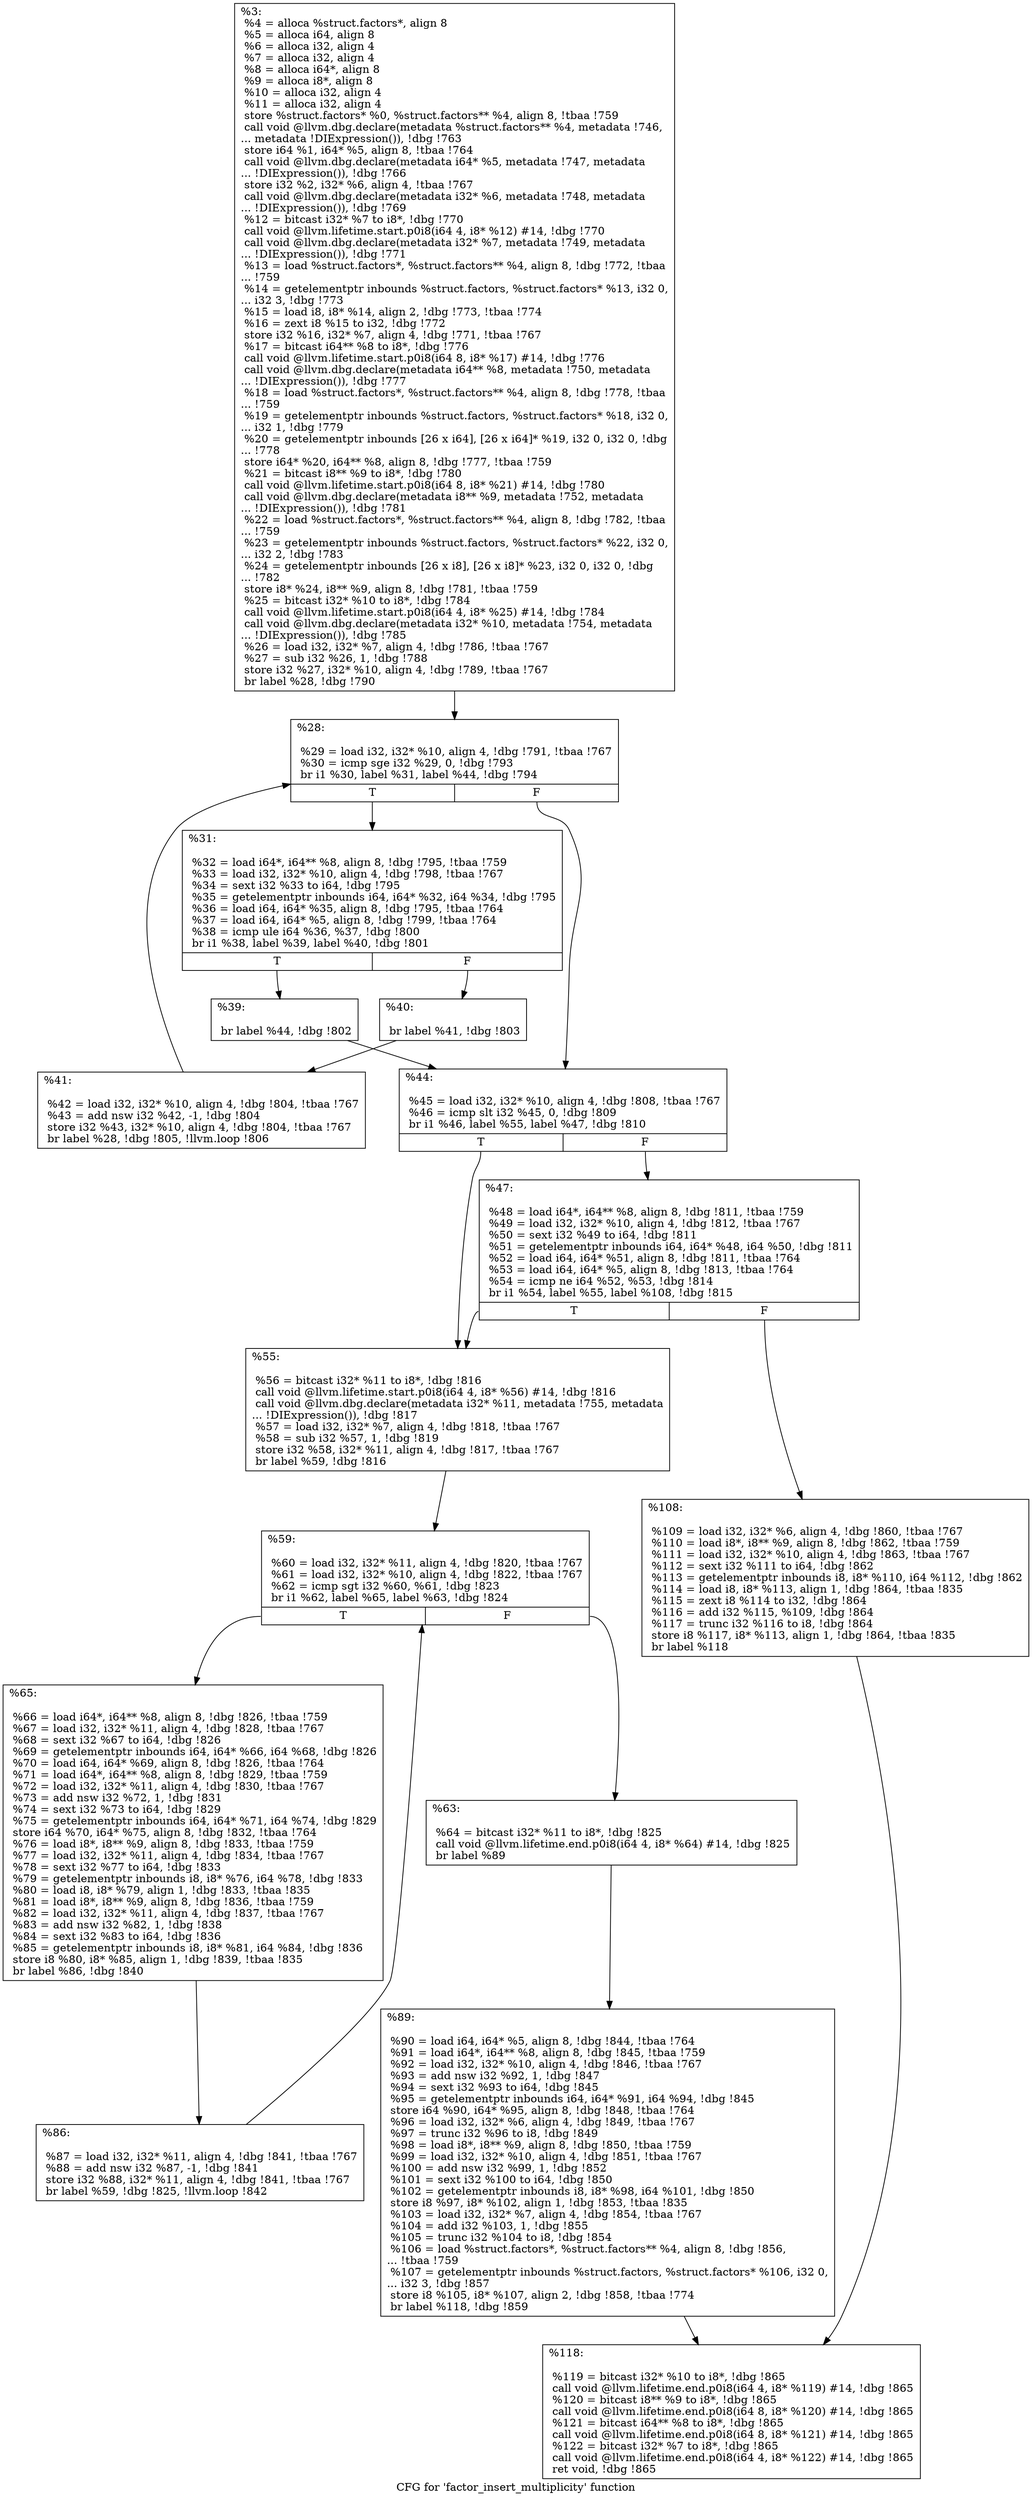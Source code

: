 digraph "CFG for 'factor_insert_multiplicity' function" {
	label="CFG for 'factor_insert_multiplicity' function";

	Node0x1760e20 [shape=record,label="{%3:\l  %4 = alloca %struct.factors*, align 8\l  %5 = alloca i64, align 8\l  %6 = alloca i32, align 4\l  %7 = alloca i32, align 4\l  %8 = alloca i64*, align 8\l  %9 = alloca i8*, align 8\l  %10 = alloca i32, align 4\l  %11 = alloca i32, align 4\l  store %struct.factors* %0, %struct.factors** %4, align 8, !tbaa !759\l  call void @llvm.dbg.declare(metadata %struct.factors** %4, metadata !746,\l... metadata !DIExpression()), !dbg !763\l  store i64 %1, i64* %5, align 8, !tbaa !764\l  call void @llvm.dbg.declare(metadata i64* %5, metadata !747, metadata\l... !DIExpression()), !dbg !766\l  store i32 %2, i32* %6, align 4, !tbaa !767\l  call void @llvm.dbg.declare(metadata i32* %6, metadata !748, metadata\l... !DIExpression()), !dbg !769\l  %12 = bitcast i32* %7 to i8*, !dbg !770\l  call void @llvm.lifetime.start.p0i8(i64 4, i8* %12) #14, !dbg !770\l  call void @llvm.dbg.declare(metadata i32* %7, metadata !749, metadata\l... !DIExpression()), !dbg !771\l  %13 = load %struct.factors*, %struct.factors** %4, align 8, !dbg !772, !tbaa\l... !759\l  %14 = getelementptr inbounds %struct.factors, %struct.factors* %13, i32 0,\l... i32 3, !dbg !773\l  %15 = load i8, i8* %14, align 2, !dbg !773, !tbaa !774\l  %16 = zext i8 %15 to i32, !dbg !772\l  store i32 %16, i32* %7, align 4, !dbg !771, !tbaa !767\l  %17 = bitcast i64** %8 to i8*, !dbg !776\l  call void @llvm.lifetime.start.p0i8(i64 8, i8* %17) #14, !dbg !776\l  call void @llvm.dbg.declare(metadata i64** %8, metadata !750, metadata\l... !DIExpression()), !dbg !777\l  %18 = load %struct.factors*, %struct.factors** %4, align 8, !dbg !778, !tbaa\l... !759\l  %19 = getelementptr inbounds %struct.factors, %struct.factors* %18, i32 0,\l... i32 1, !dbg !779\l  %20 = getelementptr inbounds [26 x i64], [26 x i64]* %19, i32 0, i32 0, !dbg\l... !778\l  store i64* %20, i64** %8, align 8, !dbg !777, !tbaa !759\l  %21 = bitcast i8** %9 to i8*, !dbg !780\l  call void @llvm.lifetime.start.p0i8(i64 8, i8* %21) #14, !dbg !780\l  call void @llvm.dbg.declare(metadata i8** %9, metadata !752, metadata\l... !DIExpression()), !dbg !781\l  %22 = load %struct.factors*, %struct.factors** %4, align 8, !dbg !782, !tbaa\l... !759\l  %23 = getelementptr inbounds %struct.factors, %struct.factors* %22, i32 0,\l... i32 2, !dbg !783\l  %24 = getelementptr inbounds [26 x i8], [26 x i8]* %23, i32 0, i32 0, !dbg\l... !782\l  store i8* %24, i8** %9, align 8, !dbg !781, !tbaa !759\l  %25 = bitcast i32* %10 to i8*, !dbg !784\l  call void @llvm.lifetime.start.p0i8(i64 4, i8* %25) #14, !dbg !784\l  call void @llvm.dbg.declare(metadata i32* %10, metadata !754, metadata\l... !DIExpression()), !dbg !785\l  %26 = load i32, i32* %7, align 4, !dbg !786, !tbaa !767\l  %27 = sub i32 %26, 1, !dbg !788\l  store i32 %27, i32* %10, align 4, !dbg !789, !tbaa !767\l  br label %28, !dbg !790\l}"];
	Node0x1760e20 -> Node0x1760f80;
	Node0x1760f80 [shape=record,label="{%28:\l\l  %29 = load i32, i32* %10, align 4, !dbg !791, !tbaa !767\l  %30 = icmp sge i32 %29, 0, !dbg !793\l  br i1 %30, label %31, label %44, !dbg !794\l|{<s0>T|<s1>F}}"];
	Node0x1760f80:s0 -> Node0x1760fd0;
	Node0x1760f80:s1 -> Node0x1761110;
	Node0x1760fd0 [shape=record,label="{%31:\l\l  %32 = load i64*, i64** %8, align 8, !dbg !795, !tbaa !759\l  %33 = load i32, i32* %10, align 4, !dbg !798, !tbaa !767\l  %34 = sext i32 %33 to i64, !dbg !795\l  %35 = getelementptr inbounds i64, i64* %32, i64 %34, !dbg !795\l  %36 = load i64, i64* %35, align 8, !dbg !795, !tbaa !764\l  %37 = load i64, i64* %5, align 8, !dbg !799, !tbaa !764\l  %38 = icmp ule i64 %36, %37, !dbg !800\l  br i1 %38, label %39, label %40, !dbg !801\l|{<s0>T|<s1>F}}"];
	Node0x1760fd0:s0 -> Node0x1761020;
	Node0x1760fd0:s1 -> Node0x1761070;
	Node0x1761020 [shape=record,label="{%39:\l\l  br label %44, !dbg !802\l}"];
	Node0x1761020 -> Node0x1761110;
	Node0x1761070 [shape=record,label="{%40:\l\l  br label %41, !dbg !803\l}"];
	Node0x1761070 -> Node0x17610c0;
	Node0x17610c0 [shape=record,label="{%41:\l\l  %42 = load i32, i32* %10, align 4, !dbg !804, !tbaa !767\l  %43 = add nsw i32 %42, -1, !dbg !804\l  store i32 %43, i32* %10, align 4, !dbg !804, !tbaa !767\l  br label %28, !dbg !805, !llvm.loop !806\l}"];
	Node0x17610c0 -> Node0x1760f80;
	Node0x1761110 [shape=record,label="{%44:\l\l  %45 = load i32, i32* %10, align 4, !dbg !808, !tbaa !767\l  %46 = icmp slt i32 %45, 0, !dbg !809\l  br i1 %46, label %55, label %47, !dbg !810\l|{<s0>T|<s1>F}}"];
	Node0x1761110:s0 -> Node0x17611b0;
	Node0x1761110:s1 -> Node0x1761160;
	Node0x1761160 [shape=record,label="{%47:\l\l  %48 = load i64*, i64** %8, align 8, !dbg !811, !tbaa !759\l  %49 = load i32, i32* %10, align 4, !dbg !812, !tbaa !767\l  %50 = sext i32 %49 to i64, !dbg !811\l  %51 = getelementptr inbounds i64, i64* %48, i64 %50, !dbg !811\l  %52 = load i64, i64* %51, align 8, !dbg !811, !tbaa !764\l  %53 = load i64, i64* %5, align 8, !dbg !813, !tbaa !764\l  %54 = icmp ne i64 %52, %53, !dbg !814\l  br i1 %54, label %55, label %108, !dbg !815\l|{<s0>T|<s1>F}}"];
	Node0x1761160:s0 -> Node0x17611b0;
	Node0x1761160:s1 -> Node0x1761390;
	Node0x17611b0 [shape=record,label="{%55:\l\l  %56 = bitcast i32* %11 to i8*, !dbg !816\l  call void @llvm.lifetime.start.p0i8(i64 4, i8* %56) #14, !dbg !816\l  call void @llvm.dbg.declare(metadata i32* %11, metadata !755, metadata\l... !DIExpression()), !dbg !817\l  %57 = load i32, i32* %7, align 4, !dbg !818, !tbaa !767\l  %58 = sub i32 %57, 1, !dbg !819\l  store i32 %58, i32* %11, align 4, !dbg !817, !tbaa !767\l  br label %59, !dbg !816\l}"];
	Node0x17611b0 -> Node0x1761200;
	Node0x1761200 [shape=record,label="{%59:\l\l  %60 = load i32, i32* %11, align 4, !dbg !820, !tbaa !767\l  %61 = load i32, i32* %10, align 4, !dbg !822, !tbaa !767\l  %62 = icmp sgt i32 %60, %61, !dbg !823\l  br i1 %62, label %65, label %63, !dbg !824\l|{<s0>T|<s1>F}}"];
	Node0x1761200:s0 -> Node0x17612a0;
	Node0x1761200:s1 -> Node0x1761250;
	Node0x1761250 [shape=record,label="{%63:\l\l  %64 = bitcast i32* %11 to i8*, !dbg !825\l  call void @llvm.lifetime.end.p0i8(i64 4, i8* %64) #14, !dbg !825\l  br label %89\l}"];
	Node0x1761250 -> Node0x1761340;
	Node0x17612a0 [shape=record,label="{%65:\l\l  %66 = load i64*, i64** %8, align 8, !dbg !826, !tbaa !759\l  %67 = load i32, i32* %11, align 4, !dbg !828, !tbaa !767\l  %68 = sext i32 %67 to i64, !dbg !826\l  %69 = getelementptr inbounds i64, i64* %66, i64 %68, !dbg !826\l  %70 = load i64, i64* %69, align 8, !dbg !826, !tbaa !764\l  %71 = load i64*, i64** %8, align 8, !dbg !829, !tbaa !759\l  %72 = load i32, i32* %11, align 4, !dbg !830, !tbaa !767\l  %73 = add nsw i32 %72, 1, !dbg !831\l  %74 = sext i32 %73 to i64, !dbg !829\l  %75 = getelementptr inbounds i64, i64* %71, i64 %74, !dbg !829\l  store i64 %70, i64* %75, align 8, !dbg !832, !tbaa !764\l  %76 = load i8*, i8** %9, align 8, !dbg !833, !tbaa !759\l  %77 = load i32, i32* %11, align 4, !dbg !834, !tbaa !767\l  %78 = sext i32 %77 to i64, !dbg !833\l  %79 = getelementptr inbounds i8, i8* %76, i64 %78, !dbg !833\l  %80 = load i8, i8* %79, align 1, !dbg !833, !tbaa !835\l  %81 = load i8*, i8** %9, align 8, !dbg !836, !tbaa !759\l  %82 = load i32, i32* %11, align 4, !dbg !837, !tbaa !767\l  %83 = add nsw i32 %82, 1, !dbg !838\l  %84 = sext i32 %83 to i64, !dbg !836\l  %85 = getelementptr inbounds i8, i8* %81, i64 %84, !dbg !836\l  store i8 %80, i8* %85, align 1, !dbg !839, !tbaa !835\l  br label %86, !dbg !840\l}"];
	Node0x17612a0 -> Node0x17612f0;
	Node0x17612f0 [shape=record,label="{%86:\l\l  %87 = load i32, i32* %11, align 4, !dbg !841, !tbaa !767\l  %88 = add nsw i32 %87, -1, !dbg !841\l  store i32 %88, i32* %11, align 4, !dbg !841, !tbaa !767\l  br label %59, !dbg !825, !llvm.loop !842\l}"];
	Node0x17612f0 -> Node0x1761200;
	Node0x1761340 [shape=record,label="{%89:\l\l  %90 = load i64, i64* %5, align 8, !dbg !844, !tbaa !764\l  %91 = load i64*, i64** %8, align 8, !dbg !845, !tbaa !759\l  %92 = load i32, i32* %10, align 4, !dbg !846, !tbaa !767\l  %93 = add nsw i32 %92, 1, !dbg !847\l  %94 = sext i32 %93 to i64, !dbg !845\l  %95 = getelementptr inbounds i64, i64* %91, i64 %94, !dbg !845\l  store i64 %90, i64* %95, align 8, !dbg !848, !tbaa !764\l  %96 = load i32, i32* %6, align 4, !dbg !849, !tbaa !767\l  %97 = trunc i32 %96 to i8, !dbg !849\l  %98 = load i8*, i8** %9, align 8, !dbg !850, !tbaa !759\l  %99 = load i32, i32* %10, align 4, !dbg !851, !tbaa !767\l  %100 = add nsw i32 %99, 1, !dbg !852\l  %101 = sext i32 %100 to i64, !dbg !850\l  %102 = getelementptr inbounds i8, i8* %98, i64 %101, !dbg !850\l  store i8 %97, i8* %102, align 1, !dbg !853, !tbaa !835\l  %103 = load i32, i32* %7, align 4, !dbg !854, !tbaa !767\l  %104 = add i32 %103, 1, !dbg !855\l  %105 = trunc i32 %104 to i8, !dbg !854\l  %106 = load %struct.factors*, %struct.factors** %4, align 8, !dbg !856,\l... !tbaa !759\l  %107 = getelementptr inbounds %struct.factors, %struct.factors* %106, i32 0,\l... i32 3, !dbg !857\l  store i8 %105, i8* %107, align 2, !dbg !858, !tbaa !774\l  br label %118, !dbg !859\l}"];
	Node0x1761340 -> Node0x17613e0;
	Node0x1761390 [shape=record,label="{%108:\l\l  %109 = load i32, i32* %6, align 4, !dbg !860, !tbaa !767\l  %110 = load i8*, i8** %9, align 8, !dbg !862, !tbaa !759\l  %111 = load i32, i32* %10, align 4, !dbg !863, !tbaa !767\l  %112 = sext i32 %111 to i64, !dbg !862\l  %113 = getelementptr inbounds i8, i8* %110, i64 %112, !dbg !862\l  %114 = load i8, i8* %113, align 1, !dbg !864, !tbaa !835\l  %115 = zext i8 %114 to i32, !dbg !864\l  %116 = add i32 %115, %109, !dbg !864\l  %117 = trunc i32 %116 to i8, !dbg !864\l  store i8 %117, i8* %113, align 1, !dbg !864, !tbaa !835\l  br label %118\l}"];
	Node0x1761390 -> Node0x17613e0;
	Node0x17613e0 [shape=record,label="{%118:\l\l  %119 = bitcast i32* %10 to i8*, !dbg !865\l  call void @llvm.lifetime.end.p0i8(i64 4, i8* %119) #14, !dbg !865\l  %120 = bitcast i8** %9 to i8*, !dbg !865\l  call void @llvm.lifetime.end.p0i8(i64 8, i8* %120) #14, !dbg !865\l  %121 = bitcast i64** %8 to i8*, !dbg !865\l  call void @llvm.lifetime.end.p0i8(i64 8, i8* %121) #14, !dbg !865\l  %122 = bitcast i32* %7 to i8*, !dbg !865\l  call void @llvm.lifetime.end.p0i8(i64 4, i8* %122) #14, !dbg !865\l  ret void, !dbg !865\l}"];
}

